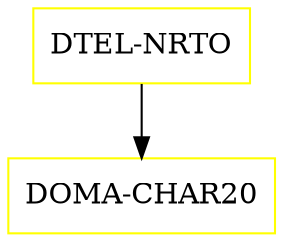 digraph G {
  "DTEL-NRTO" [shape=box,color=yellow];
  "DOMA-CHAR20" [shape=box,color=yellow,URL="./DOMA_CHAR20.html"];
  "DTEL-NRTO" -> "DOMA-CHAR20";
}
